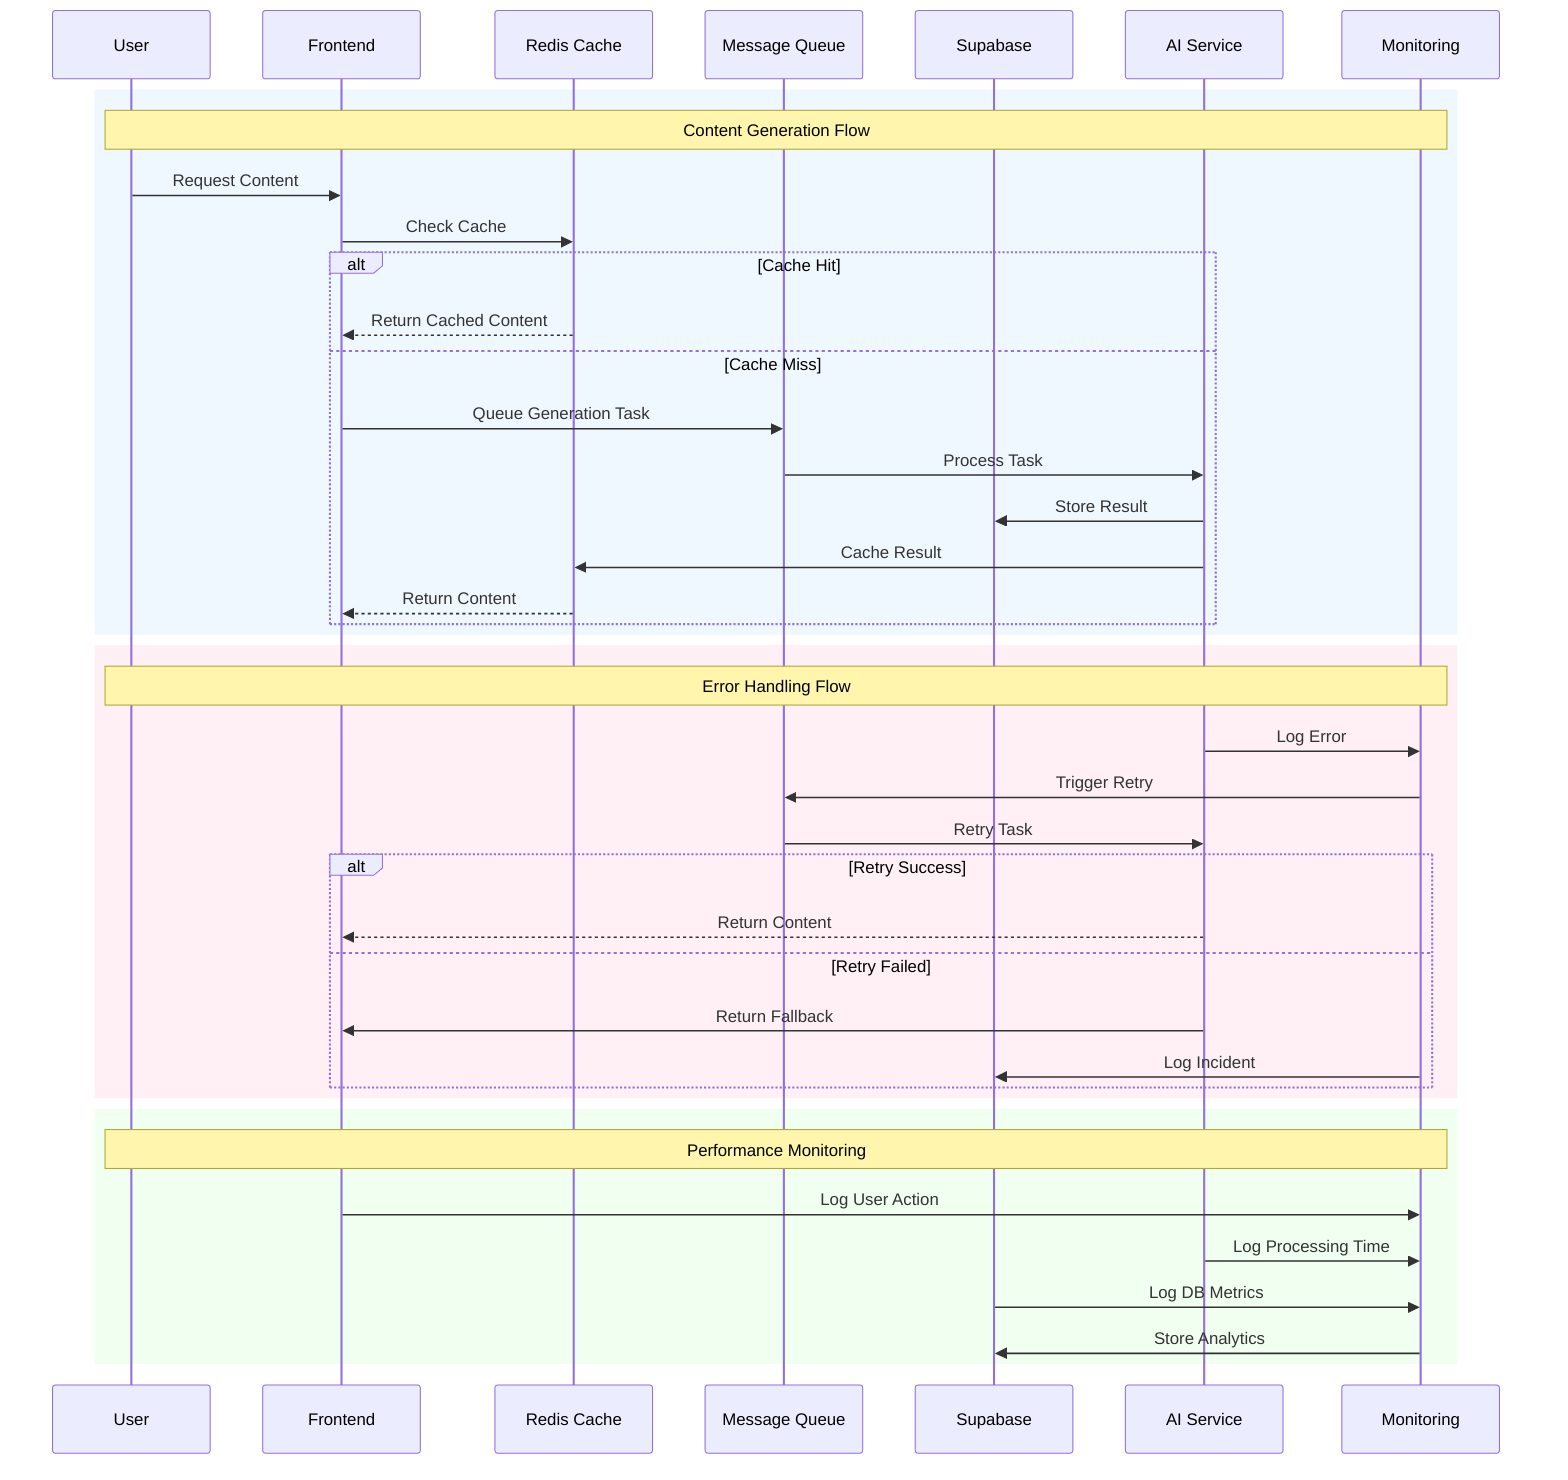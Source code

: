sequenceDiagram
    participant U as User
    participant F as Frontend
    participant C as Redis Cache
    participant Q as Message Queue
    participant S as Supabase
    participant AI as AI Service
    participant M as Monitoring
    
    rect rgb(240, 248, 255)
        Note over U,M: Content Generation Flow
        U->>F: Request Content
        F->>C: Check Cache
        alt Cache Hit
            C-->>F: Return Cached Content
        else Cache Miss
            F->>Q: Queue Generation Task
            Q->>AI: Process Task
            AI->>S: Store Result
            AI->>C: Cache Result
            C-->>F: Return Content
        end
    end
    
    rect rgb(255, 240, 245)
        Note over U,M: Error Handling Flow
        AI->>M: Log Error
        M->>Q: Trigger Retry
        Q->>AI: Retry Task
        alt Retry Success
            AI-->>F: Return Content
        else Retry Failed
            AI->>F: Return Fallback
            M->>S: Log Incident
        end
    end
    
    rect rgb(240, 255, 240)
        Note over U,M: Performance Monitoring
        F->>M: Log User Action
        AI->>M: Log Processing Time
        S->>M: Log DB Metrics
        M->>S: Store Analytics
    end